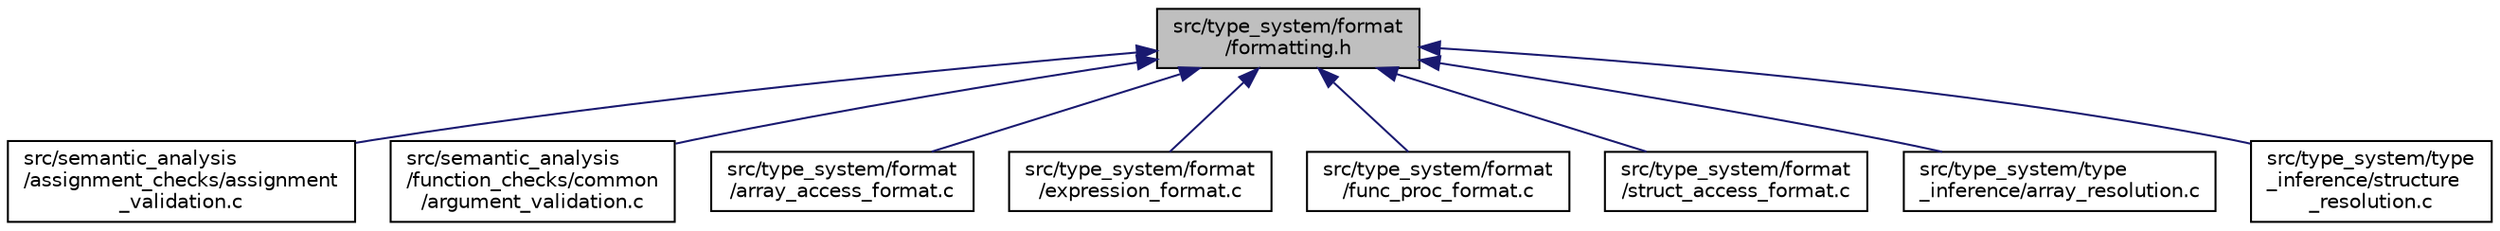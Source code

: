 digraph "src/type_system/format/formatting.h"
{
 // LATEX_PDF_SIZE
  edge [fontname="Helvetica",fontsize="10",labelfontname="Helvetica",labelfontsize="10"];
  node [fontname="Helvetica",fontsize="10",shape=record];
  Node1 [label="src/type_system/format\l/formatting.h",height=0.2,width=0.4,color="black", fillcolor="grey75", style="filled", fontcolor="black",tooltip=" "];
  Node1 -> Node2 [dir="back",color="midnightblue",fontsize="10",style="solid",fontname="Helvetica"];
  Node2 [label="src/semantic_analysis\l/assignment_checks/assignment\l_validation.c",height=0.2,width=0.4,color="black", fillcolor="white", style="filled",URL="$d6/d4c/assignment__validation_8c.html",tooltip=" "];
  Node1 -> Node3 [dir="back",color="midnightblue",fontsize="10",style="solid",fontname="Helvetica"];
  Node3 [label="src/semantic_analysis\l/function_checks/common\l/argument_validation.c",height=0.2,width=0.4,color="black", fillcolor="white", style="filled",URL="$d8/df9/argument__validation_8c.html",tooltip=" "];
  Node1 -> Node4 [dir="back",color="midnightblue",fontsize="10",style="solid",fontname="Helvetica"];
  Node4 [label="src/type_system/format\l/array_access_format.c",height=0.2,width=0.4,color="black", fillcolor="white", style="filled",URL="$d8/d00/array__access__format_8c.html",tooltip=" "];
  Node1 -> Node5 [dir="back",color="midnightblue",fontsize="10",style="solid",fontname="Helvetica"];
  Node5 [label="src/type_system/format\l/expression_format.c",height=0.2,width=0.4,color="black", fillcolor="white", style="filled",URL="$d8/d9a/expression__format_8c.html",tooltip=" "];
  Node1 -> Node6 [dir="back",color="midnightblue",fontsize="10",style="solid",fontname="Helvetica"];
  Node6 [label="src/type_system/format\l/func_proc_format.c",height=0.2,width=0.4,color="black", fillcolor="white", style="filled",URL="$d6/de8/func__proc__format_8c.html",tooltip=" "];
  Node1 -> Node7 [dir="back",color="midnightblue",fontsize="10",style="solid",fontname="Helvetica"];
  Node7 [label="src/type_system/format\l/struct_access_format.c",height=0.2,width=0.4,color="black", fillcolor="white", style="filled",URL="$d5/d2b/struct__access__format_8c.html",tooltip=" "];
  Node1 -> Node8 [dir="back",color="midnightblue",fontsize="10",style="solid",fontname="Helvetica"];
  Node8 [label="src/type_system/type\l_inference/array_resolution.c",height=0.2,width=0.4,color="black", fillcolor="white", style="filled",URL="$de/dfd/array__resolution_8c.html",tooltip=" "];
  Node1 -> Node9 [dir="back",color="midnightblue",fontsize="10",style="solid",fontname="Helvetica"];
  Node9 [label="src/type_system/type\l_inference/structure\l_resolution.c",height=0.2,width=0.4,color="black", fillcolor="white", style="filled",URL="$d3/d86/structure__resolution_8c.html",tooltip=" "];
}
